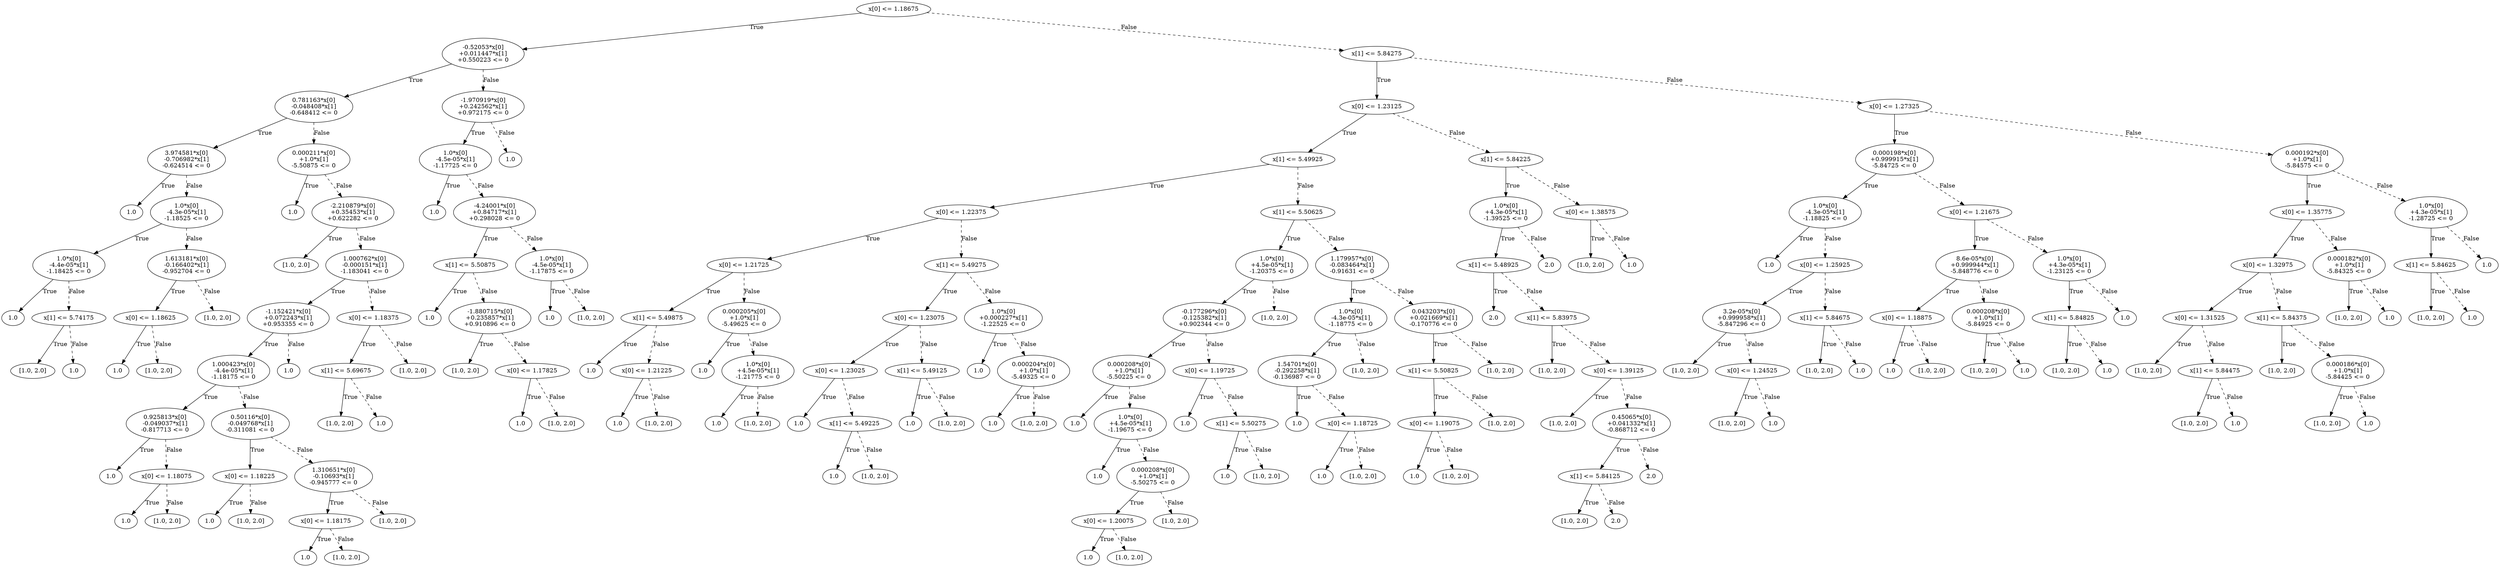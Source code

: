digraph {
0 [label="x[0] <= 1.18675"];
1 [label="-0.52053*x[0]\n+0.011447*x[1]\n+0.550223 <= 0"];
2 [label="0.781163*x[0]\n-0.048408*x[1]\n-0.648412 <= 0"];
3 [label="3.974581*x[0]\n-0.706982*x[1]\n-0.624514 <= 0"];
4 [label="1.0"];
3 -> 4 [label="True"];
5 [label="1.0*x[0]\n-4.3e-05*x[1]\n-1.18525 <= 0"];
6 [label="1.0*x[0]\n-4.4e-05*x[1]\n-1.18425 <= 0"];
7 [label="1.0"];
6 -> 7 [label="True"];
8 [label="x[1] <= 5.74175"];
9 [label="[1.0, 2.0]"];
8 -> 9 [label="True"];
10 [label="1.0"];
8 -> 10 [style="dashed", label="False"];
6 -> 8 [style="dashed", label="False"];
5 -> 6 [label="True"];
11 [label="1.613181*x[0]\n-0.166402*x[1]\n-0.952704 <= 0"];
12 [label="x[0] <= 1.18625"];
13 [label="1.0"];
12 -> 13 [label="True"];
14 [label="[1.0, 2.0]"];
12 -> 14 [style="dashed", label="False"];
11 -> 12 [label="True"];
15 [label="[1.0, 2.0]"];
11 -> 15 [style="dashed", label="False"];
5 -> 11 [style="dashed", label="False"];
3 -> 5 [style="dashed", label="False"];
2 -> 3 [label="True"];
16 [label="0.000211*x[0]\n+1.0*x[1]\n-5.50875 <= 0"];
17 [label="1.0"];
16 -> 17 [label="True"];
18 [label="-2.210879*x[0]\n+0.35453*x[1]\n+0.622282 <= 0"];
19 [label="[1.0, 2.0]"];
18 -> 19 [label="True"];
20 [label="1.000762*x[0]\n-0.000151*x[1]\n-1.183041 <= 0"];
21 [label="-1.152421*x[0]\n+0.072243*x[1]\n+0.953355 <= 0"];
22 [label="1.000423*x[0]\n-4.4e-05*x[1]\n-1.18175 <= 0"];
23 [label="0.925813*x[0]\n-0.049037*x[1]\n-0.817713 <= 0"];
24 [label="1.0"];
23 -> 24 [label="True"];
25 [label="x[0] <= 1.18075"];
26 [label="1.0"];
25 -> 26 [label="True"];
27 [label="[1.0, 2.0]"];
25 -> 27 [style="dashed", label="False"];
23 -> 25 [style="dashed", label="False"];
22 -> 23 [label="True"];
28 [label="0.50116*x[0]\n-0.049768*x[1]\n-0.311081 <= 0"];
29 [label="x[0] <= 1.18225"];
30 [label="1.0"];
29 -> 30 [label="True"];
31 [label="[1.0, 2.0]"];
29 -> 31 [style="dashed", label="False"];
28 -> 29 [label="True"];
32 [label="1.310651*x[0]\n-0.10693*x[1]\n-0.945777 <= 0"];
33 [label="x[0] <= 1.18175"];
34 [label="1.0"];
33 -> 34 [label="True"];
35 [label="[1.0, 2.0]"];
33 -> 35 [style="dashed", label="False"];
32 -> 33 [label="True"];
36 [label="[1.0, 2.0]"];
32 -> 36 [style="dashed", label="False"];
28 -> 32 [style="dashed", label="False"];
22 -> 28 [style="dashed", label="False"];
21 -> 22 [label="True"];
37 [label="1.0"];
21 -> 37 [style="dashed", label="False"];
20 -> 21 [label="True"];
38 [label="x[0] <= 1.18375"];
39 [label="x[1] <= 5.69675"];
40 [label="[1.0, 2.0]"];
39 -> 40 [label="True"];
41 [label="1.0"];
39 -> 41 [style="dashed", label="False"];
38 -> 39 [label="True"];
42 [label="[1.0, 2.0]"];
38 -> 42 [style="dashed", label="False"];
20 -> 38 [style="dashed", label="False"];
18 -> 20 [style="dashed", label="False"];
16 -> 18 [style="dashed", label="False"];
2 -> 16 [style="dashed", label="False"];
1 -> 2 [label="True"];
43 [label="-1.970919*x[0]\n+0.242562*x[1]\n+0.972175 <= 0"];
44 [label="1.0*x[0]\n-4.5e-05*x[1]\n-1.17725 <= 0"];
45 [label="1.0"];
44 -> 45 [label="True"];
46 [label="-4.24001*x[0]\n+0.84717*x[1]\n+0.298028 <= 0"];
47 [label="x[1] <= 5.50875"];
48 [label="1.0"];
47 -> 48 [label="True"];
49 [label="-1.880715*x[0]\n+0.235857*x[1]\n+0.910896 <= 0"];
50 [label="[1.0, 2.0]"];
49 -> 50 [label="True"];
51 [label="x[0] <= 1.17825"];
52 [label="1.0"];
51 -> 52 [label="True"];
53 [label="[1.0, 2.0]"];
51 -> 53 [style="dashed", label="False"];
49 -> 51 [style="dashed", label="False"];
47 -> 49 [style="dashed", label="False"];
46 -> 47 [label="True"];
54 [label="1.0*x[0]\n-4.5e-05*x[1]\n-1.17875 <= 0"];
55 [label="1.0"];
54 -> 55 [label="True"];
56 [label="[1.0, 2.0]"];
54 -> 56 [style="dashed", label="False"];
46 -> 54 [style="dashed", label="False"];
44 -> 46 [style="dashed", label="False"];
43 -> 44 [label="True"];
57 [label="1.0"];
43 -> 57 [style="dashed", label="False"];
1 -> 43 [style="dashed", label="False"];
0 -> 1 [label="True"];
58 [label="x[1] <= 5.84275"];
59 [label="x[0] <= 1.23125"];
60 [label="x[1] <= 5.49925"];
61 [label="x[0] <= 1.22375"];
62 [label="x[0] <= 1.21725"];
63 [label="x[1] <= 5.49875"];
64 [label="1.0"];
63 -> 64 [label="True"];
65 [label="x[0] <= 1.21225"];
66 [label="1.0"];
65 -> 66 [label="True"];
67 [label="[1.0, 2.0]"];
65 -> 67 [style="dashed", label="False"];
63 -> 65 [style="dashed", label="False"];
62 -> 63 [label="True"];
68 [label="0.000205*x[0]\n+1.0*x[1]\n-5.49625 <= 0"];
69 [label="1.0"];
68 -> 69 [label="True"];
70 [label="1.0*x[0]\n+4.5e-05*x[1]\n-1.21775 <= 0"];
71 [label="1.0"];
70 -> 71 [label="True"];
72 [label="[1.0, 2.0]"];
70 -> 72 [style="dashed", label="False"];
68 -> 70 [style="dashed", label="False"];
62 -> 68 [style="dashed", label="False"];
61 -> 62 [label="True"];
73 [label="x[1] <= 5.49275"];
74 [label="x[0] <= 1.23075"];
75 [label="x[0] <= 1.23025"];
76 [label="1.0"];
75 -> 76 [label="True"];
77 [label="x[1] <= 5.49225"];
78 [label="1.0"];
77 -> 78 [label="True"];
79 [label="[1.0, 2.0]"];
77 -> 79 [style="dashed", label="False"];
75 -> 77 [style="dashed", label="False"];
74 -> 75 [label="True"];
80 [label="x[1] <= 5.49125"];
81 [label="1.0"];
80 -> 81 [label="True"];
82 [label="[1.0, 2.0]"];
80 -> 82 [style="dashed", label="False"];
74 -> 80 [style="dashed", label="False"];
73 -> 74 [label="True"];
83 [label="1.0*x[0]\n+0.000227*x[1]\n-1.22525 <= 0"];
84 [label="1.0"];
83 -> 84 [label="True"];
85 [label="0.000204*x[0]\n+1.0*x[1]\n-5.49325 <= 0"];
86 [label="1.0"];
85 -> 86 [label="True"];
87 [label="[1.0, 2.0]"];
85 -> 87 [style="dashed", label="False"];
83 -> 85 [style="dashed", label="False"];
73 -> 83 [style="dashed", label="False"];
61 -> 73 [style="dashed", label="False"];
60 -> 61 [label="True"];
88 [label="x[1] <= 5.50625"];
89 [label="1.0*x[0]\n+4.5e-05*x[1]\n-1.20375 <= 0"];
90 [label="-0.177296*x[0]\n-0.125382*x[1]\n+0.902344 <= 0"];
91 [label="0.000208*x[0]\n+1.0*x[1]\n-5.50225 <= 0"];
92 [label="1.0"];
91 -> 92 [label="True"];
93 [label="1.0*x[0]\n+4.5e-05*x[1]\n-1.19675 <= 0"];
94 [label="1.0"];
93 -> 94 [label="True"];
95 [label="0.000208*x[0]\n+1.0*x[1]\n-5.50275 <= 0"];
96 [label="x[0] <= 1.20075"];
97 [label="1.0"];
96 -> 97 [label="True"];
98 [label="[1.0, 2.0]"];
96 -> 98 [style="dashed", label="False"];
95 -> 96 [label="True"];
99 [label="[1.0, 2.0]"];
95 -> 99 [style="dashed", label="False"];
93 -> 95 [style="dashed", label="False"];
91 -> 93 [style="dashed", label="False"];
90 -> 91 [label="True"];
100 [label="x[0] <= 1.19725"];
101 [label="1.0"];
100 -> 101 [label="True"];
102 [label="x[1] <= 5.50275"];
103 [label="1.0"];
102 -> 103 [label="True"];
104 [label="[1.0, 2.0]"];
102 -> 104 [style="dashed", label="False"];
100 -> 102 [style="dashed", label="False"];
90 -> 100 [style="dashed", label="False"];
89 -> 90 [label="True"];
105 [label="[1.0, 2.0]"];
89 -> 105 [style="dashed", label="False"];
88 -> 89 [label="True"];
106 [label="1.179957*x[0]\n-0.083464*x[1]\n-0.91631 <= 0"];
107 [label="1.0*x[0]\n-4.3e-05*x[1]\n-1.18775 <= 0"];
108 [label="1.54701*x[0]\n-0.292258*x[1]\n-0.136987 <= 0"];
109 [label="1.0"];
108 -> 109 [label="True"];
110 [label="x[0] <= 1.18725"];
111 [label="1.0"];
110 -> 111 [label="True"];
112 [label="[1.0, 2.0]"];
110 -> 112 [style="dashed", label="False"];
108 -> 110 [style="dashed", label="False"];
107 -> 108 [label="True"];
113 [label="[1.0, 2.0]"];
107 -> 113 [style="dashed", label="False"];
106 -> 107 [label="True"];
114 [label="0.043203*x[0]\n+0.021669*x[1]\n-0.170776 <= 0"];
115 [label="x[1] <= 5.50825"];
116 [label="x[0] <= 1.19075"];
117 [label="1.0"];
116 -> 117 [label="True"];
118 [label="[1.0, 2.0]"];
116 -> 118 [style="dashed", label="False"];
115 -> 116 [label="True"];
119 [label="[1.0, 2.0]"];
115 -> 119 [style="dashed", label="False"];
114 -> 115 [label="True"];
120 [label="[1.0, 2.0]"];
114 -> 120 [style="dashed", label="False"];
106 -> 114 [style="dashed", label="False"];
88 -> 106 [style="dashed", label="False"];
60 -> 88 [style="dashed", label="False"];
59 -> 60 [label="True"];
121 [label="x[1] <= 5.84225"];
122 [label="1.0*x[0]\n+4.3e-05*x[1]\n-1.39525 <= 0"];
123 [label="x[1] <= 5.48925"];
124 [label="2.0"];
123 -> 124 [label="True"];
125 [label="x[1] <= 5.83975"];
126 [label="[1.0, 2.0]"];
125 -> 126 [label="True"];
127 [label="x[0] <= 1.39125"];
128 [label="[1.0, 2.0]"];
127 -> 128 [label="True"];
129 [label="0.45065*x[0]\n+0.041332*x[1]\n-0.868712 <= 0"];
130 [label="x[1] <= 5.84125"];
131 [label="[1.0, 2.0]"];
130 -> 131 [label="True"];
132 [label="2.0"];
130 -> 132 [style="dashed", label="False"];
129 -> 130 [label="True"];
133 [label="2.0"];
129 -> 133 [style="dashed", label="False"];
127 -> 129 [style="dashed", label="False"];
125 -> 127 [style="dashed", label="False"];
123 -> 125 [style="dashed", label="False"];
122 -> 123 [label="True"];
134 [label="2.0"];
122 -> 134 [style="dashed", label="False"];
121 -> 122 [label="True"];
135 [label="x[0] <= 1.38575"];
136 [label="[1.0, 2.0]"];
135 -> 136 [label="True"];
137 [label="1.0"];
135 -> 137 [style="dashed", label="False"];
121 -> 135 [style="dashed", label="False"];
59 -> 121 [style="dashed", label="False"];
58 -> 59 [label="True"];
138 [label="x[0] <= 1.27325"];
139 [label="0.000198*x[0]\n+0.999915*x[1]\n-5.84725 <= 0"];
140 [label="1.0*x[0]\n-4.3e-05*x[1]\n-1.18825 <= 0"];
141 [label="1.0"];
140 -> 141 [label="True"];
142 [label="x[0] <= 1.25925"];
143 [label="3.2e-05*x[0]\n+0.999958*x[1]\n-5.847296 <= 0"];
144 [label="[1.0, 2.0]"];
143 -> 144 [label="True"];
145 [label="x[0] <= 1.24525"];
146 [label="[1.0, 2.0]"];
145 -> 146 [label="True"];
147 [label="1.0"];
145 -> 147 [style="dashed", label="False"];
143 -> 145 [style="dashed", label="False"];
142 -> 143 [label="True"];
148 [label="x[1] <= 5.84675"];
149 [label="[1.0, 2.0]"];
148 -> 149 [label="True"];
150 [label="1.0"];
148 -> 150 [style="dashed", label="False"];
142 -> 148 [style="dashed", label="False"];
140 -> 142 [style="dashed", label="False"];
139 -> 140 [label="True"];
151 [label="x[0] <= 1.21675"];
152 [label="8.6e-05*x[0]\n+0.999944*x[1]\n-5.848776 <= 0"];
153 [label="x[0] <= 1.18875"];
154 [label="1.0"];
153 -> 154 [label="True"];
155 [label="[1.0, 2.0]"];
153 -> 155 [style="dashed", label="False"];
152 -> 153 [label="True"];
156 [label="0.000208*x[0]\n+1.0*x[1]\n-5.84925 <= 0"];
157 [label="[1.0, 2.0]"];
156 -> 157 [label="True"];
158 [label="1.0"];
156 -> 158 [style="dashed", label="False"];
152 -> 156 [style="dashed", label="False"];
151 -> 152 [label="True"];
159 [label="1.0*x[0]\n+4.3e-05*x[1]\n-1.23125 <= 0"];
160 [label="x[1] <= 5.84825"];
161 [label="[1.0, 2.0]"];
160 -> 161 [label="True"];
162 [label="1.0"];
160 -> 162 [style="dashed", label="False"];
159 -> 160 [label="True"];
163 [label="1.0"];
159 -> 163 [style="dashed", label="False"];
151 -> 159 [style="dashed", label="False"];
139 -> 151 [style="dashed", label="False"];
138 -> 139 [label="True"];
164 [label="0.000192*x[0]\n+1.0*x[1]\n-5.84575 <= 0"];
165 [label="x[0] <= 1.35775"];
166 [label="x[0] <= 1.32975"];
167 [label="x[0] <= 1.31525"];
168 [label="[1.0, 2.0]"];
167 -> 168 [label="True"];
169 [label="x[1] <= 5.84475"];
170 [label="[1.0, 2.0]"];
169 -> 170 [label="True"];
171 [label="1.0"];
169 -> 171 [style="dashed", label="False"];
167 -> 169 [style="dashed", label="False"];
166 -> 167 [label="True"];
172 [label="x[1] <= 5.84375"];
173 [label="[1.0, 2.0]"];
172 -> 173 [label="True"];
174 [label="0.000186*x[0]\n+1.0*x[1]\n-5.84425 <= 0"];
175 [label="[1.0, 2.0]"];
174 -> 175 [label="True"];
176 [label="1.0"];
174 -> 176 [style="dashed", label="False"];
172 -> 174 [style="dashed", label="False"];
166 -> 172 [style="dashed", label="False"];
165 -> 166 [label="True"];
177 [label="0.000182*x[0]\n+1.0*x[1]\n-5.84325 <= 0"];
178 [label="[1.0, 2.0]"];
177 -> 178 [label="True"];
179 [label="1.0"];
177 -> 179 [style="dashed", label="False"];
165 -> 177 [style="dashed", label="False"];
164 -> 165 [label="True"];
180 [label="1.0*x[0]\n+4.3e-05*x[1]\n-1.28725 <= 0"];
181 [label="x[1] <= 5.84625"];
182 [label="[1.0, 2.0]"];
181 -> 182 [label="True"];
183 [label="1.0"];
181 -> 183 [style="dashed", label="False"];
180 -> 181 [label="True"];
184 [label="1.0"];
180 -> 184 [style="dashed", label="False"];
164 -> 180 [style="dashed", label="False"];
138 -> 164 [style="dashed", label="False"];
58 -> 138 [style="dashed", label="False"];
0 -> 58 [style="dashed", label="False"];

}